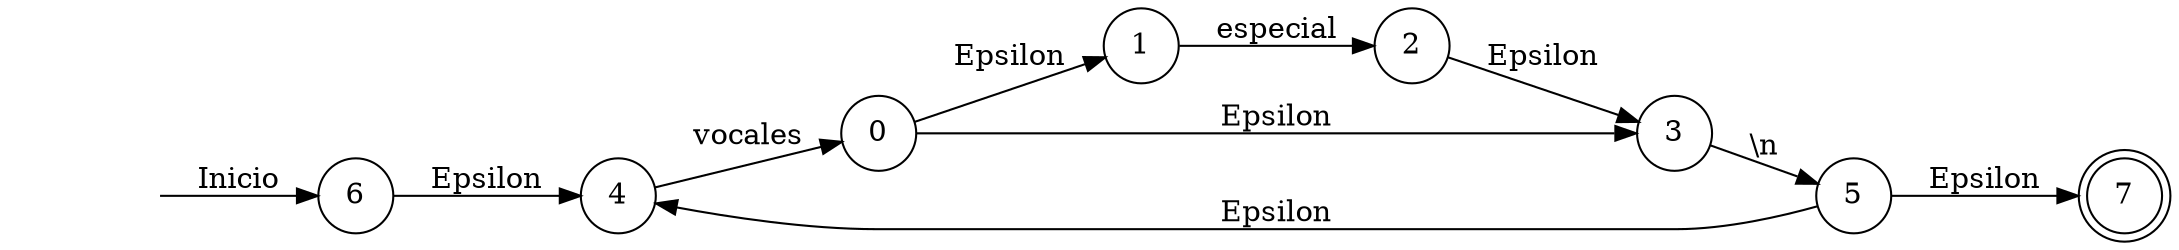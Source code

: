 digraph G{
rankdir = LR;
Inicio[style=invis];
0[shape=circle];
1[shape=circle];
2[shape=circle];
3[shape=circle];
0->1 [label="Epsilon"];
0->3 [label="Epsilon"];
1->2 [label="especial"];
2->3 [label="Epsilon"];
4[shape=circle];
4->0 [label="vocales"];
5[shape=circle];
3->5 [label="\\n"];
6[shape=circle];
7[shape=circle];
6->4 [label="Epsilon"];
5->7 [label="Epsilon"];
5->4 [label="Epsilon"];
Inicio->6 [label="Inicio"];
7 [shape=doublecircle];
}
